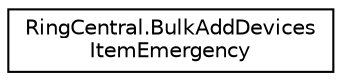 digraph "Graphical Class Hierarchy"
{
 // LATEX_PDF_SIZE
  edge [fontname="Helvetica",fontsize="10",labelfontname="Helvetica",labelfontsize="10"];
  node [fontname="Helvetica",fontsize="10",shape=record];
  rankdir="LR";
  Node0 [label="RingCentral.BulkAddDevices\lItemEmergency",height=0.2,width=0.4,color="black", fillcolor="white", style="filled",URL="$classRingCentral_1_1BulkAddDevicesItemEmergency.html",tooltip=" "];
}
